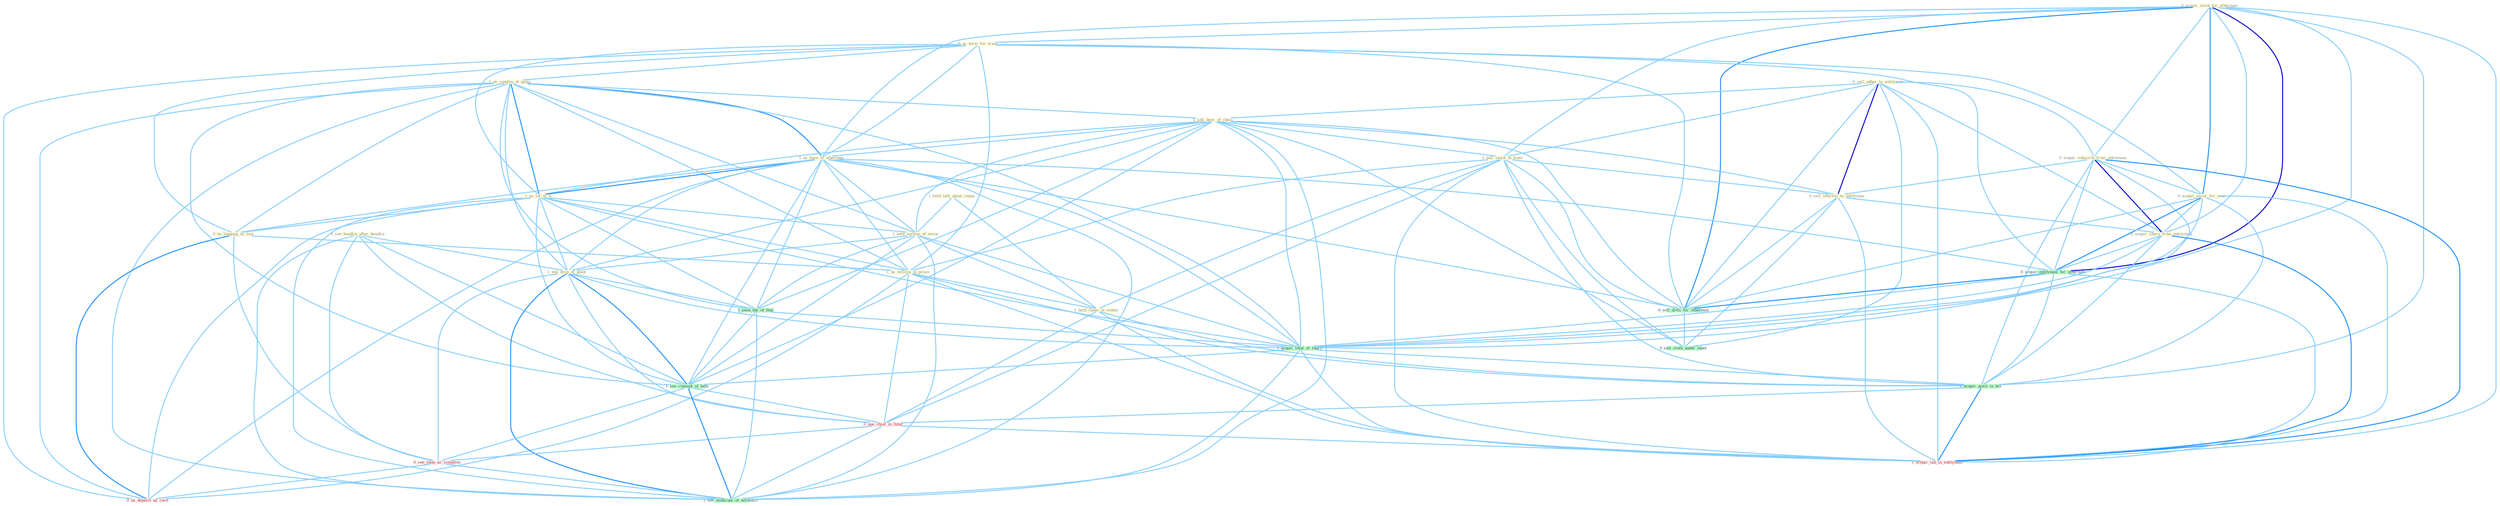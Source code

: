 Graph G{ 
    node
    [shape=polygon,style=filled,width=.5,height=.06,color="#BDFCC9",fixedsize=true,fontsize=4,
    fontcolor="#2f4f4f"];
    {node
    [color="#ffffe0", fontcolor="#8b7d6b"] "0_acquir_stock_for_othernum " "0_us_term_for_train " "0_sell_adhes_to_entitynam " "1_us_combin_of_quota " "1_sell_beer_of_choic " "0_acquir_subscrib_from_entitynam " "1_us_base_of_othernum " "1_us_lot_of_it " "0_us_languag_as_tool " "1_see_headlin_after_headlin " "1_sell_stock_in_trust " "1_hold_talk_about_repay " "1_us_million_in_proce " "0_acquir_secur_for_year " "0_sell_interest_to_entitynam " "1_hold_auction_of_secur " "0_acquir_share_from_entitynam " "1_hold_stake_in_ventur " "1_see_drop_of_point "}
{node [color="#fff0f5", fontcolor="#b22222"] "0_see_chief_in_futur " "0_see_shop_as_symptom " "1_acquir_lab_in_entitynam " "0_us_deposit_as_cach "}
edge [color="#B0E2FF"];

	"0_acquir_stock_for_othernum " -- "0_us_term_for_train " [w="1", color="#87cefa" ];
	"0_acquir_stock_for_othernum " -- "0_acquir_subscrib_from_entitynam " [w="1", color="#87cefa" ];
	"0_acquir_stock_for_othernum " -- "1_us_base_of_othernum " [w="1", color="#87cefa" ];
	"0_acquir_stock_for_othernum " -- "1_sell_stock_in_trust " [w="1", color="#87cefa" ];
	"0_acquir_stock_for_othernum " -- "0_acquir_secur_for_year " [w="2", color="#1e90ff" , len=0.8];
	"0_acquir_stock_for_othernum " -- "0_acquir_share_from_entitynam " [w="1", color="#87cefa" ];
	"0_acquir_stock_for_othernum " -- "0_acquir_entitynam_for_othernum " [w="3", color="#0000cd" , len=0.6];
	"0_acquir_stock_for_othernum " -- "0_sell_divis_for_othernum " [w="2", color="#1e90ff" , len=0.8];
	"0_acquir_stock_for_othernum " -- "1_acquir_total_of_share " [w="1", color="#87cefa" ];
	"0_acquir_stock_for_othernum " -- "0_acquir_posit_in_bid " [w="1", color="#87cefa" ];
	"0_acquir_stock_for_othernum " -- "1_acquir_lab_in_entitynam " [w="1", color="#87cefa" ];
	"0_us_term_for_train " -- "1_us_combin_of_quota " [w="1", color="#87cefa" ];
	"0_us_term_for_train " -- "1_us_base_of_othernum " [w="1", color="#87cefa" ];
	"0_us_term_for_train " -- "1_us_lot_of_it " [w="1", color="#87cefa" ];
	"0_us_term_for_train " -- "0_us_languag_as_tool " [w="1", color="#87cefa" ];
	"0_us_term_for_train " -- "1_us_million_in_proce " [w="1", color="#87cefa" ];
	"0_us_term_for_train " -- "0_acquir_secur_for_year " [w="1", color="#87cefa" ];
	"0_us_term_for_train " -- "0_acquir_entitynam_for_othernum " [w="1", color="#87cefa" ];
	"0_us_term_for_train " -- "0_sell_divis_for_othernum " [w="1", color="#87cefa" ];
	"0_us_term_for_train " -- "0_us_deposit_as_cach " [w="1", color="#87cefa" ];
	"0_sell_adhes_to_entitynam " -- "1_sell_beer_of_choic " [w="1", color="#87cefa" ];
	"0_sell_adhes_to_entitynam " -- "0_acquir_subscrib_from_entitynam " [w="1", color="#87cefa" ];
	"0_sell_adhes_to_entitynam " -- "1_sell_stock_in_trust " [w="1", color="#87cefa" ];
	"0_sell_adhes_to_entitynam " -- "0_sell_interest_to_entitynam " [w="3", color="#0000cd" , len=0.6];
	"0_sell_adhes_to_entitynam " -- "0_acquir_share_from_entitynam " [w="1", color="#87cefa" ];
	"0_sell_adhes_to_entitynam " -- "0_sell_divis_for_othernum " [w="1", color="#87cefa" ];
	"0_sell_adhes_to_entitynam " -- "0_sell_cloth_under_label " [w="1", color="#87cefa" ];
	"0_sell_adhes_to_entitynam " -- "1_acquir_lab_in_entitynam " [w="1", color="#87cefa" ];
	"1_us_combin_of_quota " -- "1_sell_beer_of_choic " [w="1", color="#87cefa" ];
	"1_us_combin_of_quota " -- "1_us_base_of_othernum " [w="2", color="#1e90ff" , len=0.8];
	"1_us_combin_of_quota " -- "1_us_lot_of_it " [w="2", color="#1e90ff" , len=0.8];
	"1_us_combin_of_quota " -- "0_us_languag_as_tool " [w="1", color="#87cefa" ];
	"1_us_combin_of_quota " -- "1_us_million_in_proce " [w="1", color="#87cefa" ];
	"1_us_combin_of_quota " -- "1_hold_auction_of_secur " [w="1", color="#87cefa" ];
	"1_us_combin_of_quota " -- "1_see_drop_of_point " [w="1", color="#87cefa" ];
	"1_us_combin_of_quota " -- "1_seen_the_of_that " [w="1", color="#87cefa" ];
	"1_us_combin_of_quota " -- "1_acquir_total_of_share " [w="1", color="#87cefa" ];
	"1_us_combin_of_quota " -- "1_see_concept_of_both " [w="1", color="#87cefa" ];
	"1_us_combin_of_quota " -- "0_us_deposit_as_cach " [w="1", color="#87cefa" ];
	"1_us_combin_of_quota " -- "1_see_modicum_of_normalci " [w="1", color="#87cefa" ];
	"1_sell_beer_of_choic " -- "1_us_base_of_othernum " [w="1", color="#87cefa" ];
	"1_sell_beer_of_choic " -- "1_us_lot_of_it " [w="1", color="#87cefa" ];
	"1_sell_beer_of_choic " -- "1_sell_stock_in_trust " [w="1", color="#87cefa" ];
	"1_sell_beer_of_choic " -- "0_sell_interest_to_entitynam " [w="1", color="#87cefa" ];
	"1_sell_beer_of_choic " -- "1_hold_auction_of_secur " [w="1", color="#87cefa" ];
	"1_sell_beer_of_choic " -- "1_see_drop_of_point " [w="1", color="#87cefa" ];
	"1_sell_beer_of_choic " -- "1_seen_the_of_that " [w="1", color="#87cefa" ];
	"1_sell_beer_of_choic " -- "0_sell_divis_for_othernum " [w="1", color="#87cefa" ];
	"1_sell_beer_of_choic " -- "1_acquir_total_of_share " [w="1", color="#87cefa" ];
	"1_sell_beer_of_choic " -- "0_sell_cloth_under_label " [w="1", color="#87cefa" ];
	"1_sell_beer_of_choic " -- "1_see_concept_of_both " [w="1", color="#87cefa" ];
	"1_sell_beer_of_choic " -- "1_see_modicum_of_normalci " [w="1", color="#87cefa" ];
	"0_acquir_subscrib_from_entitynam " -- "0_acquir_secur_for_year " [w="1", color="#87cefa" ];
	"0_acquir_subscrib_from_entitynam " -- "0_sell_interest_to_entitynam " [w="1", color="#87cefa" ];
	"0_acquir_subscrib_from_entitynam " -- "0_acquir_share_from_entitynam " [w="3", color="#0000cd" , len=0.6];
	"0_acquir_subscrib_from_entitynam " -- "0_acquir_entitynam_for_othernum " [w="1", color="#87cefa" ];
	"0_acquir_subscrib_from_entitynam " -- "1_acquir_total_of_share " [w="1", color="#87cefa" ];
	"0_acquir_subscrib_from_entitynam " -- "0_acquir_posit_in_bid " [w="1", color="#87cefa" ];
	"0_acquir_subscrib_from_entitynam " -- "1_acquir_lab_in_entitynam " [w="2", color="#1e90ff" , len=0.8];
	"1_us_base_of_othernum " -- "1_us_lot_of_it " [w="2", color="#1e90ff" , len=0.8];
	"1_us_base_of_othernum " -- "0_us_languag_as_tool " [w="1", color="#87cefa" ];
	"1_us_base_of_othernum " -- "1_us_million_in_proce " [w="1", color="#87cefa" ];
	"1_us_base_of_othernum " -- "1_hold_auction_of_secur " [w="1", color="#87cefa" ];
	"1_us_base_of_othernum " -- "1_see_drop_of_point " [w="1", color="#87cefa" ];
	"1_us_base_of_othernum " -- "0_acquir_entitynam_for_othernum " [w="1", color="#87cefa" ];
	"1_us_base_of_othernum " -- "1_seen_the_of_that " [w="1", color="#87cefa" ];
	"1_us_base_of_othernum " -- "0_sell_divis_for_othernum " [w="1", color="#87cefa" ];
	"1_us_base_of_othernum " -- "1_acquir_total_of_share " [w="1", color="#87cefa" ];
	"1_us_base_of_othernum " -- "1_see_concept_of_both " [w="1", color="#87cefa" ];
	"1_us_base_of_othernum " -- "0_us_deposit_as_cach " [w="1", color="#87cefa" ];
	"1_us_base_of_othernum " -- "1_see_modicum_of_normalci " [w="1", color="#87cefa" ];
	"1_us_lot_of_it " -- "0_us_languag_as_tool " [w="1", color="#87cefa" ];
	"1_us_lot_of_it " -- "1_us_million_in_proce " [w="1", color="#87cefa" ];
	"1_us_lot_of_it " -- "1_hold_auction_of_secur " [w="1", color="#87cefa" ];
	"1_us_lot_of_it " -- "1_see_drop_of_point " [w="1", color="#87cefa" ];
	"1_us_lot_of_it " -- "1_seen_the_of_that " [w="1", color="#87cefa" ];
	"1_us_lot_of_it " -- "1_acquir_total_of_share " [w="1", color="#87cefa" ];
	"1_us_lot_of_it " -- "1_see_concept_of_both " [w="1", color="#87cefa" ];
	"1_us_lot_of_it " -- "0_us_deposit_as_cach " [w="1", color="#87cefa" ];
	"1_us_lot_of_it " -- "1_see_modicum_of_normalci " [w="1", color="#87cefa" ];
	"0_us_languag_as_tool " -- "1_us_million_in_proce " [w="1", color="#87cefa" ];
	"0_us_languag_as_tool " -- "0_see_shop_as_symptom " [w="1", color="#87cefa" ];
	"0_us_languag_as_tool " -- "0_us_deposit_as_cach " [w="2", color="#1e90ff" , len=0.8];
	"1_see_headlin_after_headlin " -- "1_see_drop_of_point " [w="1", color="#87cefa" ];
	"1_see_headlin_after_headlin " -- "1_see_concept_of_both " [w="1", color="#87cefa" ];
	"1_see_headlin_after_headlin " -- "0_see_chief_in_futur " [w="1", color="#87cefa" ];
	"1_see_headlin_after_headlin " -- "0_see_shop_as_symptom " [w="1", color="#87cefa" ];
	"1_see_headlin_after_headlin " -- "1_see_modicum_of_normalci " [w="1", color="#87cefa" ];
	"1_sell_stock_in_trust " -- "1_us_million_in_proce " [w="1", color="#87cefa" ];
	"1_sell_stock_in_trust " -- "0_sell_interest_to_entitynam " [w="1", color="#87cefa" ];
	"1_sell_stock_in_trust " -- "1_hold_stake_in_ventur " [w="1", color="#87cefa" ];
	"1_sell_stock_in_trust " -- "0_sell_divis_for_othernum " [w="1", color="#87cefa" ];
	"1_sell_stock_in_trust " -- "0_sell_cloth_under_label " [w="1", color="#87cefa" ];
	"1_sell_stock_in_trust " -- "0_acquir_posit_in_bid " [w="1", color="#87cefa" ];
	"1_sell_stock_in_trust " -- "0_see_chief_in_futur " [w="1", color="#87cefa" ];
	"1_sell_stock_in_trust " -- "1_acquir_lab_in_entitynam " [w="1", color="#87cefa" ];
	"1_hold_talk_about_repay " -- "1_hold_auction_of_secur " [w="1", color="#87cefa" ];
	"1_hold_talk_about_repay " -- "1_hold_stake_in_ventur " [w="1", color="#87cefa" ];
	"1_us_million_in_proce " -- "1_hold_stake_in_ventur " [w="1", color="#87cefa" ];
	"1_us_million_in_proce " -- "0_acquir_posit_in_bid " [w="1", color="#87cefa" ];
	"1_us_million_in_proce " -- "0_see_chief_in_futur " [w="1", color="#87cefa" ];
	"1_us_million_in_proce " -- "1_acquir_lab_in_entitynam " [w="1", color="#87cefa" ];
	"1_us_million_in_proce " -- "0_us_deposit_as_cach " [w="1", color="#87cefa" ];
	"0_acquir_secur_for_year " -- "0_acquir_share_from_entitynam " [w="1", color="#87cefa" ];
	"0_acquir_secur_for_year " -- "0_acquir_entitynam_for_othernum " [w="2", color="#1e90ff" , len=0.8];
	"0_acquir_secur_for_year " -- "0_sell_divis_for_othernum " [w="1", color="#87cefa" ];
	"0_acquir_secur_for_year " -- "1_acquir_total_of_share " [w="1", color="#87cefa" ];
	"0_acquir_secur_for_year " -- "0_acquir_posit_in_bid " [w="1", color="#87cefa" ];
	"0_acquir_secur_for_year " -- "1_acquir_lab_in_entitynam " [w="1", color="#87cefa" ];
	"0_sell_interest_to_entitynam " -- "0_acquir_share_from_entitynam " [w="1", color="#87cefa" ];
	"0_sell_interest_to_entitynam " -- "0_sell_divis_for_othernum " [w="1", color="#87cefa" ];
	"0_sell_interest_to_entitynam " -- "0_sell_cloth_under_label " [w="1", color="#87cefa" ];
	"0_sell_interest_to_entitynam " -- "1_acquir_lab_in_entitynam " [w="1", color="#87cefa" ];
	"1_hold_auction_of_secur " -- "1_hold_stake_in_ventur " [w="1", color="#87cefa" ];
	"1_hold_auction_of_secur " -- "1_see_drop_of_point " [w="1", color="#87cefa" ];
	"1_hold_auction_of_secur " -- "1_seen_the_of_that " [w="1", color="#87cefa" ];
	"1_hold_auction_of_secur " -- "1_acquir_total_of_share " [w="1", color="#87cefa" ];
	"1_hold_auction_of_secur " -- "1_see_concept_of_both " [w="1", color="#87cefa" ];
	"1_hold_auction_of_secur " -- "1_see_modicum_of_normalci " [w="1", color="#87cefa" ];
	"0_acquir_share_from_entitynam " -- "0_acquir_entitynam_for_othernum " [w="1", color="#87cefa" ];
	"0_acquir_share_from_entitynam " -- "1_acquir_total_of_share " [w="1", color="#87cefa" ];
	"0_acquir_share_from_entitynam " -- "0_acquir_posit_in_bid " [w="1", color="#87cefa" ];
	"0_acquir_share_from_entitynam " -- "1_acquir_lab_in_entitynam " [w="2", color="#1e90ff" , len=0.8];
	"1_hold_stake_in_ventur " -- "0_acquir_posit_in_bid " [w="1", color="#87cefa" ];
	"1_hold_stake_in_ventur " -- "0_see_chief_in_futur " [w="1", color="#87cefa" ];
	"1_hold_stake_in_ventur " -- "1_acquir_lab_in_entitynam " [w="1", color="#87cefa" ];
	"1_see_drop_of_point " -- "1_seen_the_of_that " [w="1", color="#87cefa" ];
	"1_see_drop_of_point " -- "1_acquir_total_of_share " [w="1", color="#87cefa" ];
	"1_see_drop_of_point " -- "1_see_concept_of_both " [w="2", color="#1e90ff" , len=0.8];
	"1_see_drop_of_point " -- "0_see_chief_in_futur " [w="1", color="#87cefa" ];
	"1_see_drop_of_point " -- "0_see_shop_as_symptom " [w="1", color="#87cefa" ];
	"1_see_drop_of_point " -- "1_see_modicum_of_normalci " [w="2", color="#1e90ff" , len=0.8];
	"0_acquir_entitynam_for_othernum " -- "0_sell_divis_for_othernum " [w="2", color="#1e90ff" , len=0.8];
	"0_acquir_entitynam_for_othernum " -- "1_acquir_total_of_share " [w="1", color="#87cefa" ];
	"0_acquir_entitynam_for_othernum " -- "0_acquir_posit_in_bid " [w="1", color="#87cefa" ];
	"0_acquir_entitynam_for_othernum " -- "1_acquir_lab_in_entitynam " [w="1", color="#87cefa" ];
	"1_seen_the_of_that " -- "1_acquir_total_of_share " [w="1", color="#87cefa" ];
	"1_seen_the_of_that " -- "1_see_concept_of_both " [w="1", color="#87cefa" ];
	"1_seen_the_of_that " -- "1_see_modicum_of_normalci " [w="1", color="#87cefa" ];
	"0_sell_divis_for_othernum " -- "0_sell_cloth_under_label " [w="1", color="#87cefa" ];
	"1_acquir_total_of_share " -- "0_acquir_posit_in_bid " [w="1", color="#87cefa" ];
	"1_acquir_total_of_share " -- "1_see_concept_of_both " [w="1", color="#87cefa" ];
	"1_acquir_total_of_share " -- "1_acquir_lab_in_entitynam " [w="1", color="#87cefa" ];
	"1_acquir_total_of_share " -- "1_see_modicum_of_normalci " [w="1", color="#87cefa" ];
	"0_acquir_posit_in_bid " -- "0_see_chief_in_futur " [w="1", color="#87cefa" ];
	"0_acquir_posit_in_bid " -- "1_acquir_lab_in_entitynam " [w="2", color="#1e90ff" , len=0.8];
	"1_see_concept_of_both " -- "0_see_chief_in_futur " [w="1", color="#87cefa" ];
	"1_see_concept_of_both " -- "0_see_shop_as_symptom " [w="1", color="#87cefa" ];
	"1_see_concept_of_both " -- "1_see_modicum_of_normalci " [w="2", color="#1e90ff" , len=0.8];
	"0_see_chief_in_futur " -- "0_see_shop_as_symptom " [w="1", color="#87cefa" ];
	"0_see_chief_in_futur " -- "1_acquir_lab_in_entitynam " [w="1", color="#87cefa" ];
	"0_see_chief_in_futur " -- "1_see_modicum_of_normalci " [w="1", color="#87cefa" ];
	"0_see_shop_as_symptom " -- "0_us_deposit_as_cach " [w="1", color="#87cefa" ];
	"0_see_shop_as_symptom " -- "1_see_modicum_of_normalci " [w="1", color="#87cefa" ];
}